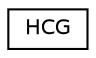 digraph "Graphical Class Hierarchy"
{
 // LATEX_PDF_SIZE
  edge [fontname="Helvetica",fontsize="10",labelfontname="Helvetica",labelfontsize="10"];
  node [fontname="Helvetica",fontsize="10",shape=record];
  rankdir="LR";
  Node0 [label="HCG",height=0.2,width=0.4,color="black", fillcolor="white", style="filled",URL="$class_h_c_g.html",tooltip="An implementation of an HMAC Counter Generator DRBG: HCG"];
}
